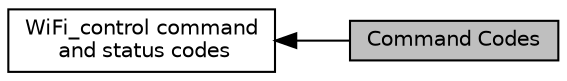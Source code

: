 digraph "Command Codes"
{
  edge [fontname="Helvetica",fontsize="10",labelfontname="Helvetica",labelfontsize="10"];
  node [fontname="Helvetica",fontsize="10",shape=record];
  rankdir=LR;
  Node1 [label="WiFi_control command\l and status codes",height=0.2,width=0.4,color="black", fillcolor="white", style="filled",URL="$group___wi_fi___c_o_n_t_r_o_l.html"];
  Node0 [label="Command Codes",height=0.2,width=0.4,color="black", fillcolor="grey75", style="filled", fontcolor="black"];
  Node1->Node0 [shape=plaintext, dir="back", style="solid"];
}

